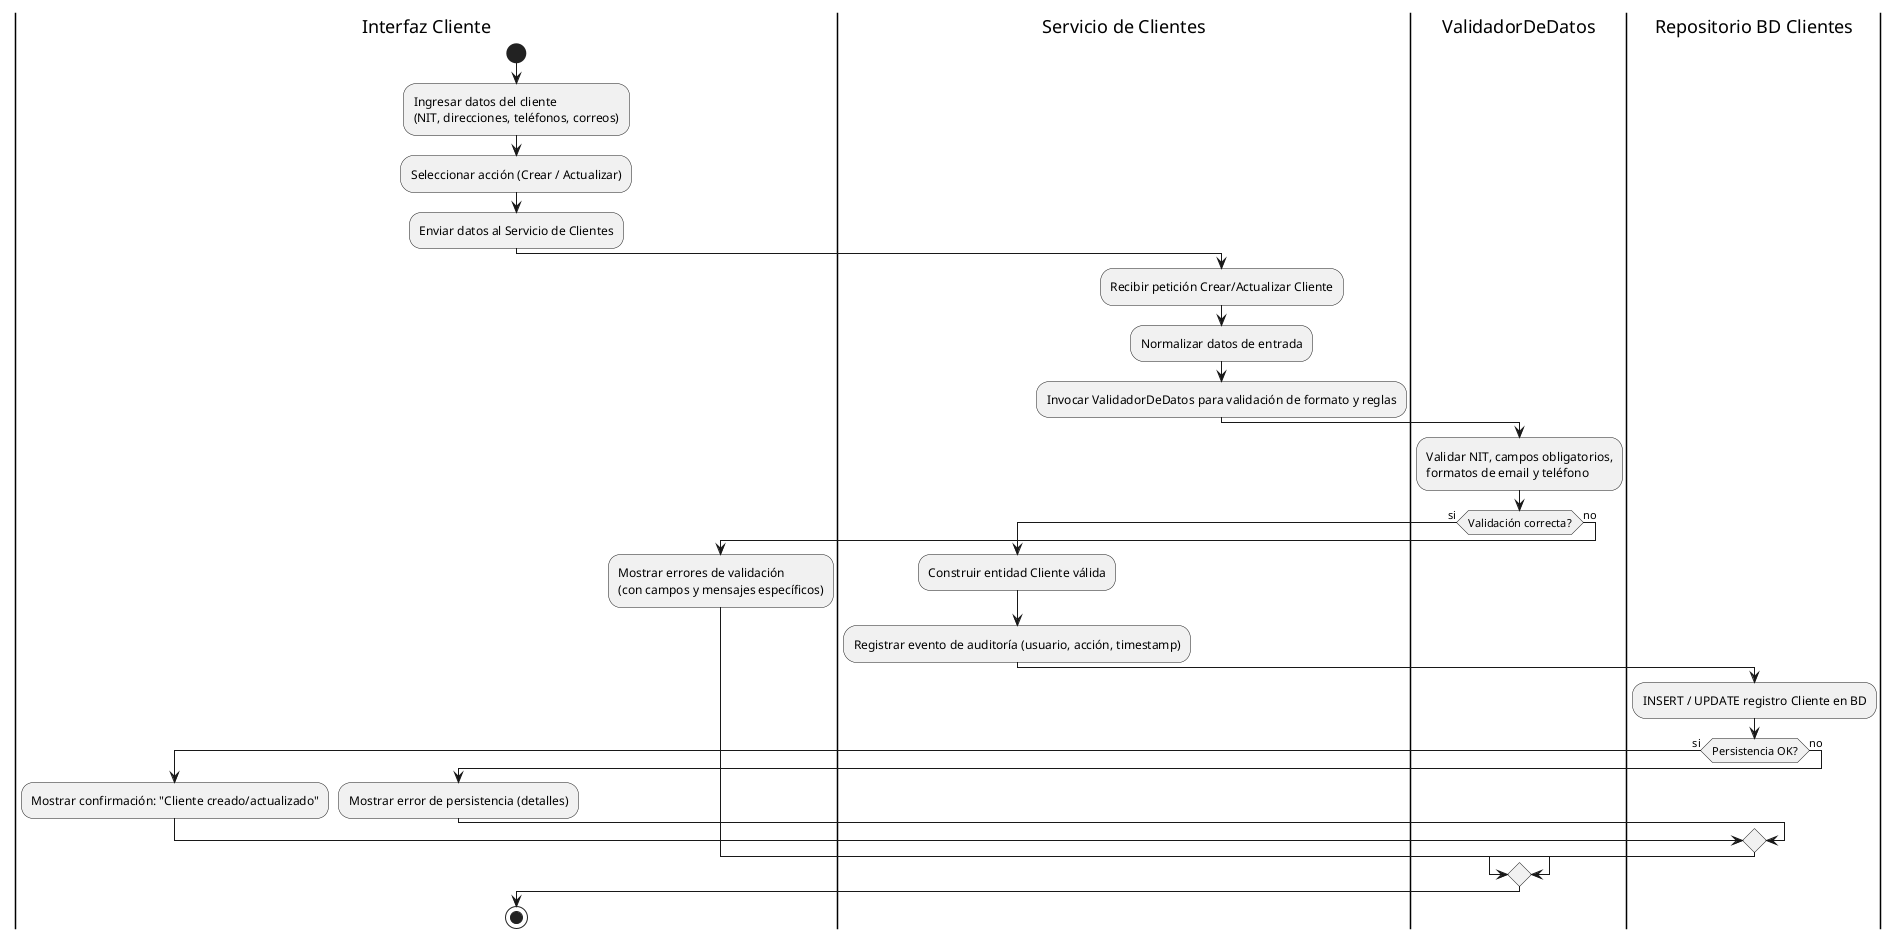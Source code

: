 @startuml
|Interfaz Cliente|
start
:Ingresar datos del cliente\n(NIT, direcciones, teléfonos, correos);
:Seleccionar acción (Crear / Actualizar);
:Enviar datos al Servicio de Clientes;
|Servicio de Clientes|
:Recibir petición Crear/Actualizar Cliente;
:Normalizar datos de entrada;
:Invocar ValidadorDeDatos para validación de formato y reglas;
|ValidadorDeDatos|
:Validar NIT, campos obligatorios,\nformatos de email y teléfono;
if (Validación correcta?) then (si)
  |Servicio de Clientes|
  :Construir entidad Cliente válida;
  :Registrar evento de auditoría (usuario, acción, timestamp);
  |Repositorio BD Clientes|
  :INSERT / UPDATE registro Cliente en BD;
  if (Persistencia OK?) then (si)
    |Interfaz Cliente|
    :Mostrar confirmación: "Cliente creado/actualizado";
  else (no)
    |Interfaz Cliente|
    :Mostrar error de persistencia (detalles);
  endif
else (no)
  |Interfaz Cliente|
  :Mostrar errores de validación\n(con campos y mensajes específicos);
endif
stop
@enduml
